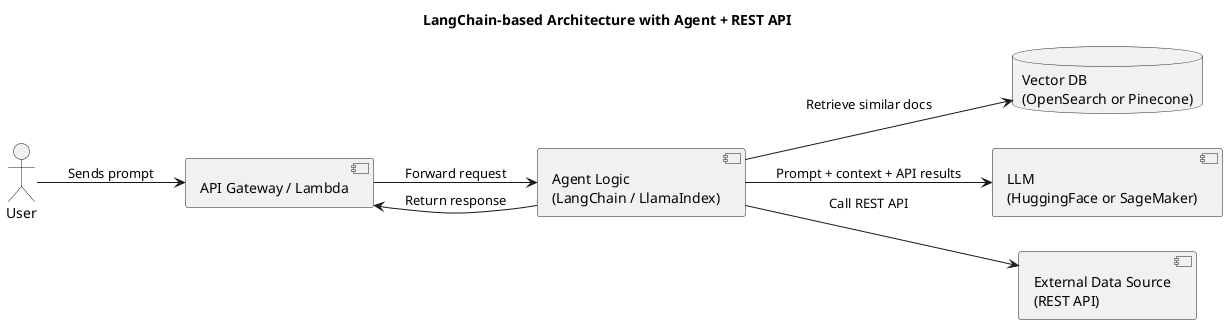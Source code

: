 @startuml
left to right direction
title LangChain-based Architecture with Agent + REST API

actor User

component "API Gateway / Lambda" as Gateway
component "Agent Logic\n(LangChain / LlamaIndex)" as Agent
database "Vector DB\n(OpenSearch or Pinecone)" as VDB
component "LLM\n(HuggingFace or SageMaker)" as LLM
component "External Data Source\n(REST API)" as RestAPI

User --> Gateway : Sends prompt
Gateway --> Agent : Forward request
Agent --> VDB : Retrieve similar docs
Agent --> RestAPI : Call REST API
Agent --> LLM : Prompt + context + API results
Agent --> Gateway : Return response

@enduml
